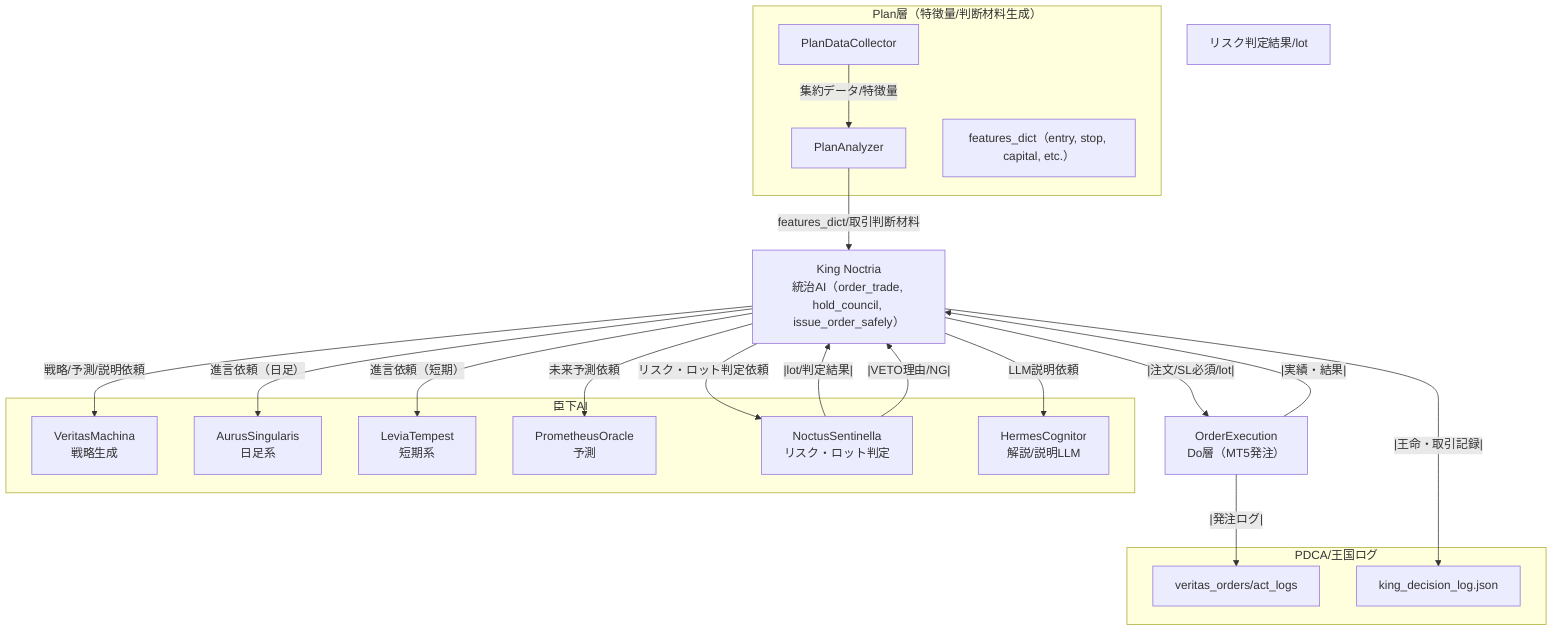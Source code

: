 flowchart TD

%% === Plan層 ===
subgraph PLAN層[Plan層（特徴量/判断材料生成）]
    COLLECTOR["PlanDataCollector"]
    ANALYZER["PlanAnalyzer"]
    FEATURES["features_dict（entry, stop, capital, etc.）"]
end

%% === 王（中央統治AI） ===
KING["King Noctria<br>統治AI（order_trade, hold_council, issue_order_safely）"]

%% === 臣下AI ===
subgraph 臣下AI
    VERITAS["VeritasMachina<br>戦略生成"]
    AURUS["AurusSingularis<br>日足系"]
    LEVIA["LeviaTempest<br>短期系"]
    PROMETHEUS["PrometheusOracle<br>予測"]
    NOCTUS["NoctusSentinella<br>リスク・ロット判定"]
    HERMES["HermesCognitor<br>解説/説明LLM"]
end

%% === Do層（注文実行/API） ===
ORDER_EXEC["OrderExecution<br>Do層（MT5発注）"]

%% === Check層 ===
CHECK_RESULT["リスク判定結果/lot"]

%% === PDCAログ ===
subgraph LOGS["PDCA/王国ログ"]
    PDCA_LOG["veritas_orders/act_logs"]
    KING_LOG["king_decision_log.json"]
end

%% === フロー ===

COLLECTOR -- 集約データ/特徴量 --> ANALYZER
ANALYZER -- features_dict/取引判断材料 --> KING

KING -- 戦略/予測/説明依頼 --> VERITAS
KING -- 進言依頼（日足） --> AURUS
KING -- 進言依頼（短期） --> LEVIA
KING -- 未来予測依頼 --> PROMETHEUS
KING -- LLM説明依頼 --> HERMES

KING -- リスク・ロット判定依頼 --> NOCTUS
NOCTUS --|lot/判定結果|--> KING

KING --|注文/SL必須/lot|--> ORDER_EXEC

ORDER_EXEC --|実績・結果|--> KING
KING --|王命・取引記録|--> KING_LOG
ORDER_EXEC --|発注ログ|--> PDCA_LOG

%% === Check層（Check/再評価・VETO時）===
NOCTUS --|VETO理由/NG|--> KING